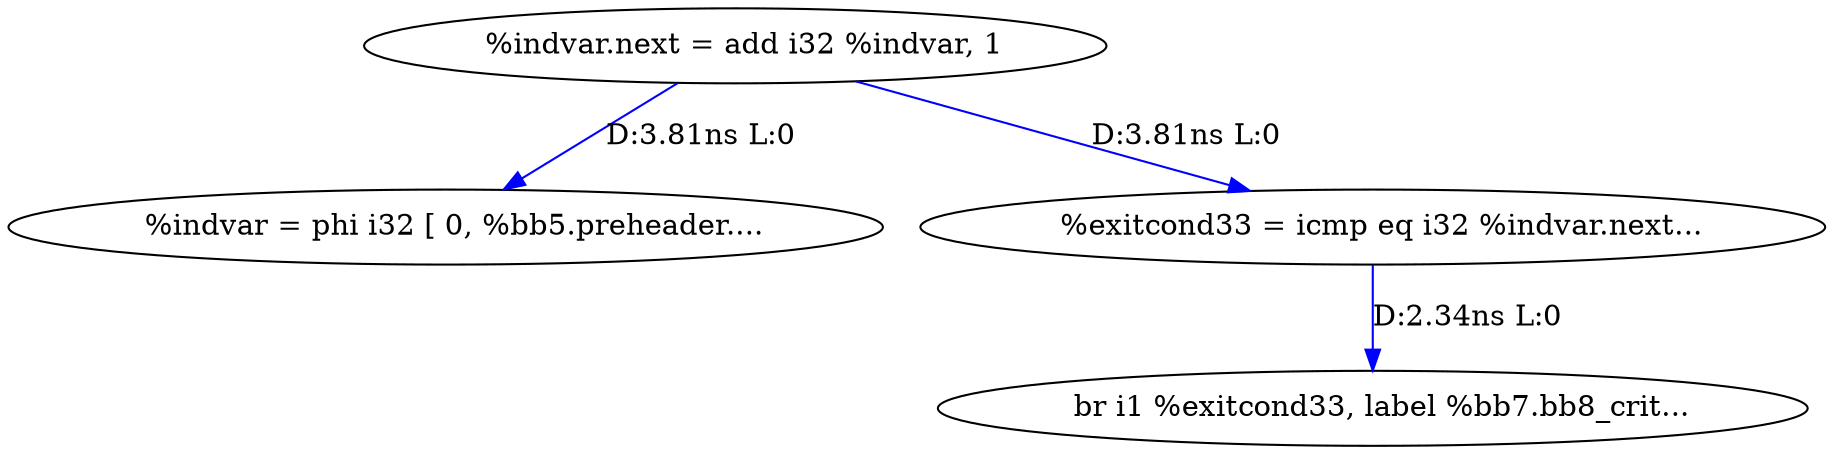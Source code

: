 digraph {
Node0xb197a38[label="  %indvar = phi i32 [ 0, %bb5.preheader...."];
Node0xb197858[label="  %indvar.next = add i32 %indvar, 1"];
Node0xb197858 -> Node0xb197a38[label="D:3.81ns L:0",color=blue];
Node0xb1978f8[label="  %exitcond33 = icmp eq i32 %indvar.next..."];
Node0xb197858 -> Node0xb1978f8[label="D:3.81ns L:0",color=blue];
Node0xb197998[label="  br i1 %exitcond33, label %bb7.bb8_crit..."];
Node0xb1978f8 -> Node0xb197998[label="D:2.34ns L:0",color=blue];
}
